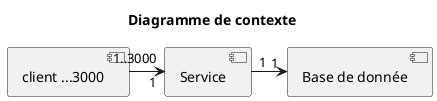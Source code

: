 @startuml Vue de contexte
[client ...3000] as c
[Service] as s
[Base de donnée] as BD
title Diagramme de contexte
c "1..3000"->"1" s
s "1"->"1" BD

@enduml

@startuml Vue composant et connecteur
title Vue composant et connecteur
[client 1] as c1
[client 2] as c2
[client ...3000] as c3
[loadBalancer] as LB
[Service 1] as s1
[Service 2] as s2
[Service 3] as s3
[Base de donnée] as BD

c1 --> LB
c2 --> LB
c3 --> LB
LB --> s1
LB --> s2
LB --> s3
s1 --> BD
s2 --> BD 
s3 --> BD

@enduml

@startuml C&C with interface
title Vue composants et connecteurs avec interfaces explicites
[client 1] as c1
[client 2] as c2
[client ...3000] as c3
[loadBalancer] as LB
[Service 1] as s1
[Service 2] as s2
[Service 3] as s3
[Base de donnée] as BD
interface IService as islb
interface IService as is1
interface IService as is2
interface IService as is3
interface Ibd as ibd

c1 --> islb
c2 --> islb
c3 --> islb
islb <|.. LB
LB --> is1
LB --> is2
LB --> is3
is1 <|..s1
is2 <|..s2
is3 <|..s3

s1 --> ibd
s2 --> ibd
s3 --> ibd
ibd <|.. BD
@enduml



@startuml solution-Vue composant et connecteur
title Vue composant et connecteur
[client 1] as c1
[client 2] as c2
[client ...3000] as c3
[loadBalancer] as LB
[Service 1] as s1
[Service 2] as s2
[Service 3] as s3
[Base de donnée] as BD
[Orchestrateur] as O
O ..|> IOrchestrateur

LB ..|> ILoadBalancerCtrl
O ..> ILoadBalancerCtrl
LB ..> IOrchestrateur

c1 --> LB
c2 --> LB
c3 --> LB
LB --> s1
LB --> s2
LB --> s3
s1 --> BD
s2 --> BD 
s3 --> BD

@enduml

@startuml  solution-ping 
skinparam style strictuml 
Participant "main:App" as App
Participant ":Client" as C
participant "orchestrateur:IOrchestrateur" as O << (I,#ADD1B2) >>
participant "orchestrateurServices:List<IService>" as OLS
participant "loadBalancer:ILoadBalancerCtrl" as LBC << (I,#ADD1B2) >>
' participant "loadbalancer2:LoadBalancer" as LB2 << (C,#ADD1B2) >>
participant "<<loadBalancer2:ILoadBalancerCtrl" as ILB2C << (I,#ADD1B2) >>
participant "<<loadBalancer2:IService" as IS << (I,#ADD1B2) >>
participant "<<loadBalancer2Services>>\n:List<Service>" as LS
participant "nextService:IService" as NS
participant "nextServiceRequests:List<RequesInfot>" as NSR
note right of App: bd = new BD()\nservice1 = new Service(bd:Ibd)\nservcice2=new Service(bd:Ibd)\nservice3 = new Service(bd:Ibd)\nloadBalancer = new LoadBalancer([service1,service2,service3])
App -> O**: create(loadBalancer:ILoadBalancer,services:List<IService>,bd:Ibd)
O -> OLS**: create()
note right of App: loadBalancer.setOrchestrator(orchestrator)
loop  i < services.length
   O -> OLS:  add(services[i])
end
note right of O: each secondes\nTactique ping/echo 
O  ->  LBC: echo = ping()
opt echo  == null
O -> LBC: kill()
destroy LBC
note right of O: tactique de spare et reconfiguration
O -> ILB2C**: create(adresseIp:string, \nport:integer,\norchestrateur:IOrchestrateur)
activate ILB2C
ILB2C -> O: services:List<IService> = getServices()
ILB2C -> ILB2C: setServices(services:List<IService>)
ILB2C -> ILB2C: setOrchestrateur(orchestrateur4:IOrchestrateur)
deactivate ILB2C

O -> ILB2C: echo = ping()
note right of O: Client utilise une tactique de retry \navec un délai d'au moins un seconde et 3 tentatives
C -> IS: info = request(.....)
IS -> IS: nbSevice = getNbServices()
IS -> IS: nbRequest = getNbRequest()

note left of IS: Il manque de service
alt  nbservice  <  nbRequest / 10
    IS -> O: bd:Ibd = getBd()
    IS -> IS: addNewService(bd:IBD)
    activate IS
        IS -> NS**: nextService = create(ibd:IBD)
        NS -> NSR**: create()
        loop true
            NS -> NSR: requestInfo = pop()
            NS -> NS: execute(requestInfo)
            opt stopIfNoMoreRequest
            opt nextServiceRequest.length == 0
            NS -> NS: exit()
            end
            end
        end
        IS -> LS:add(nextService:IService)
        IS -> O: addService(nextService:IService)
        O -> OLS: add(nextService:Iservice)
        IS -> NS: info = request(requestInfo:RequestInfo)
        NS -> NSR: add(requestInfo:RequestInfo)
    deactivate IS
else
    note right of IS: round robin ou spécifier comment vous choisissez\nle prochain service à utiliser
    IS -> IS: nextService=getNextAvailableService()
    IS -> NS: info = request(requestInfo:RequestInfo)
    NS -> NSR: add(requestInfo:RequestInfo)

   
end
note left of IS: il y a trop de service
opt  nbservice  >  nbRequest / 10
    IS -> NS: stopWhenNoMoreRequest()
    NS -> NS: stopWhenNoMoreRequest()
    IS->LS:remove(nextService)
    IS->O:removeService(nextService)
    O -> OLS: remove(nextService:Iservice)
    ' IS->NS: kill()
end
note right of O: Il faudrait étudier comment fonctionne le reply pour permettre au service de répondre directement au client sans passer par le loadBalancer pour minimiser la charge de celui-ci
@enduml